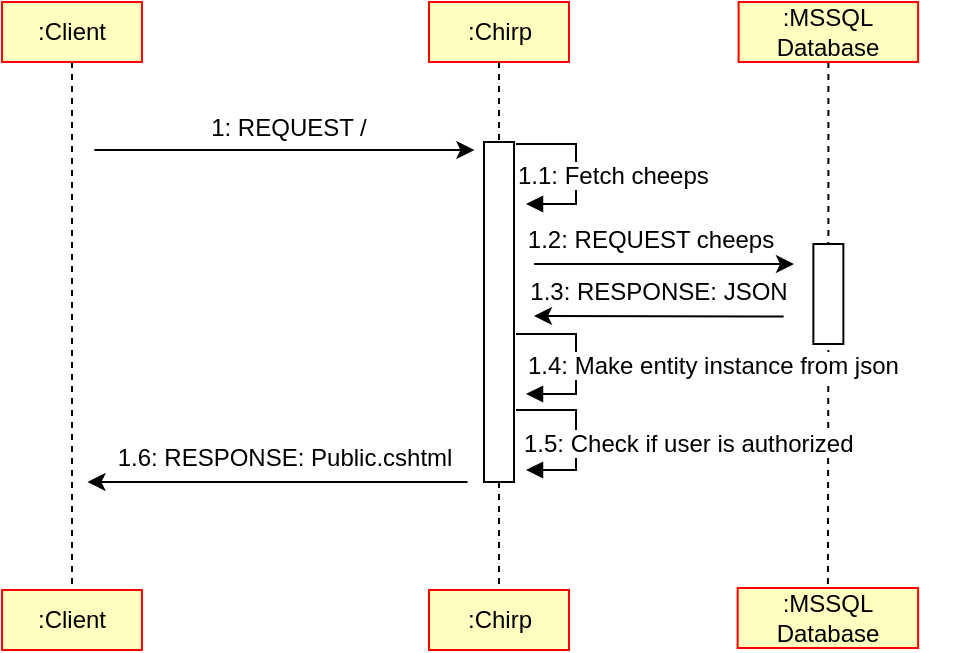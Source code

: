 <mxfile version="22.1.11" type="device">
  <diagram name="Side-1" id="Of4cBsXAWJ89yzBINzGi">
    <mxGraphModel dx="1002" dy="535" grid="1" gridSize="10" guides="1" tooltips="1" connect="1" arrows="1" fold="1" page="1" pageScale="1" pageWidth="827" pageHeight="1169" math="0" shadow="0">
      <root>
        <mxCell id="0" />
        <mxCell id="1" parent="0" />
        <mxCell id="HW-5u9f7S994316d8FzE-272" value="" style="edgeStyle=orthogonalEdgeStyle;rounded=0;orthogonalLoop=1;jettySize=auto;html=1;dashed=1;endArrow=none;endFill=0;entryX=0.5;entryY=0;entryDx=0;entryDy=0;" parent="1" source="HW-5u9f7S994316d8FzE-14" target="HW-5u9f7S994316d8FzE-27" edge="1">
          <mxGeometry relative="1" as="geometry">
            <mxPoint x="265" y="40" as="sourcePoint" />
            <mxPoint x="259" y="775" as="targetPoint" />
          </mxGeometry>
        </mxCell>
        <mxCell id="1QEQcxMeBxim5HLmF8gn-18" style="edgeStyle=orthogonalEdgeStyle;rounded=0;orthogonalLoop=1;jettySize=auto;html=1;dashed=1;endArrow=none;endFill=0;" parent="1" source="HW-5u9f7S994316d8FzE-56" target="HW-5u9f7S994316d8FzE-80" edge="1">
          <mxGeometry relative="1" as="geometry" />
        </mxCell>
        <mxCell id="HW-5u9f7S994316d8FzE-143" value="1.3: RESPONSE: JSON" style="text;html=1;align=center;verticalAlign=middle;resizable=0;points=[];autosize=1;strokeColor=none;fillColor=none;" parent="1" vertex="1">
          <mxGeometry x="477" y="410" width="150" height="30" as="geometry" />
        </mxCell>
        <mxCell id="HW-5u9f7S994316d8FzE-14" value=":Client" style="rounded=0;whiteSpace=wrap;html=1;arcSize=40;fontColor=#000000;fillColor=#ffffc0;strokeColor=#ff0000;" parent="1" vertex="1">
          <mxGeometry x="224" y="280" width="70" height="30" as="geometry" />
        </mxCell>
        <mxCell id="HW-5u9f7S994316d8FzE-17" value=":Chirp" style="rounded=0;whiteSpace=wrap;html=1;arcSize=40;fontColor=#000000;fillColor=#ffffc0;strokeColor=#ff0000;" parent="1" vertex="1">
          <mxGeometry x="437.5" y="280" width="70" height="30" as="geometry" />
        </mxCell>
        <mxCell id="HW-5u9f7S994316d8FzE-18" value=":Chirp" style="rounded=0;whiteSpace=wrap;html=1;arcSize=40;fontColor=#000000;fillColor=#ffffc0;strokeColor=#ff0000;" parent="1" vertex="1">
          <mxGeometry x="437.5" y="574" width="70" height="30" as="geometry" />
        </mxCell>
        <mxCell id="HW-5u9f7S994316d8FzE-27" value=":Client" style="rounded=0;whiteSpace=wrap;html=1;arcSize=40;fontColor=#000000;fillColor=#ffffc0;strokeColor=#ff0000;" parent="1" vertex="1">
          <mxGeometry x="224" y="574" width="70" height="30" as="geometry" />
        </mxCell>
        <mxCell id="HW-5u9f7S994316d8FzE-56" value=":MSSQL Database" style="rounded=0;whiteSpace=wrap;html=1;arcSize=40;fontColor=#000000;fillColor=#ffffc0;strokeColor=#ff0000;" parent="1" vertex="1">
          <mxGeometry x="592.31" y="280" width="89.75" height="30" as="geometry" />
        </mxCell>
        <mxCell id="HW-5u9f7S994316d8FzE-59" value="" style="edgeStyle=orthogonalEdgeStyle;rounded=0;orthogonalLoop=1;jettySize=auto;html=1;entryX=0.5;entryY=0;entryDx=0;entryDy=0;dashed=1;endArrow=none;endFill=0;exitX=0.5;exitY=1;exitDx=0;exitDy=0;" parent="1" source="HW-5u9f7S994316d8FzE-397" target="HW-5u9f7S994316d8FzE-18" edge="1">
          <mxGeometry relative="1" as="geometry">
            <mxPoint x="472.5" y="546" as="sourcePoint" />
            <mxPoint x="472.5" y="739" as="targetPoint" />
          </mxGeometry>
        </mxCell>
        <mxCell id="HW-5u9f7S994316d8FzE-62" value="" style="edgeStyle=orthogonalEdgeStyle;rounded=0;orthogonalLoop=1;jettySize=auto;html=1;entryX=0.5;entryY=0;entryDx=0;entryDy=0;dashed=1;endArrow=none;endFill=0;" parent="1" source="HW-5u9f7S994316d8FzE-17" edge="1">
          <mxGeometry relative="1" as="geometry">
            <mxPoint x="473" y="110" as="sourcePoint" />
            <mxPoint x="472.5" y="352" as="targetPoint" />
          </mxGeometry>
        </mxCell>
        <mxCell id="HW-5u9f7S994316d8FzE-64" value="1.6: RESPONSE: Public.cshtml" style="text;html=1;align=center;verticalAlign=middle;resizable=0;points=[];autosize=1;strokeColor=none;fillColor=none;" parent="1" vertex="1">
          <mxGeometry x="269.75" y="493" width="190" height="30" as="geometry" />
        </mxCell>
        <mxCell id="HW-5u9f7S994316d8FzE-66" value="" style="endArrow=classic;html=1;rounded=0;" parent="1" edge="1">
          <mxGeometry width="50" height="50" relative="1" as="geometry">
            <mxPoint x="456.75" y="520" as="sourcePoint" />
            <mxPoint x="266.75" y="520" as="targetPoint" />
            <Array as="points" />
          </mxGeometry>
        </mxCell>
        <mxCell id="HW-5u9f7S994316d8FzE-80" value=":MSSQL Database" style="rounded=0;whiteSpace=wrap;html=1;arcSize=40;fontColor=#000000;fillColor=#ffffc0;strokeColor=#ff0000;" parent="1" vertex="1">
          <mxGeometry x="591.81" y="573" width="90.25" height="30" as="geometry" />
        </mxCell>
        <mxCell id="HW-5u9f7S994316d8FzE-123" value="" style="endArrow=classic;html=1;rounded=0;" parent="1" edge="1">
          <mxGeometry width="50" height="50" relative="1" as="geometry">
            <mxPoint x="490" y="411" as="sourcePoint" />
            <mxPoint x="620" y="411" as="targetPoint" />
          </mxGeometry>
        </mxCell>
        <mxCell id="HW-5u9f7S994316d8FzE-126" value="1.2: REQUEST cheeps" style="text;html=1;align=center;verticalAlign=middle;resizable=0;points=[];autosize=1;strokeColor=none;fillColor=none;" parent="1" vertex="1">
          <mxGeometry x="473" y="384" width="150" height="30" as="geometry" />
        </mxCell>
        <mxCell id="HW-5u9f7S994316d8FzE-137" value="" style="rounded=0;whiteSpace=wrap;html=1;" parent="1" vertex="1">
          <mxGeometry x="629.68" y="401" width="15" height="50" as="geometry" />
        </mxCell>
        <mxCell id="HW-5u9f7S994316d8FzE-142" value="" style="endArrow=classic;html=1;rounded=0;" parent="1" edge="1">
          <mxGeometry width="50" height="50" relative="1" as="geometry">
            <mxPoint x="614.8" y="437.25" as="sourcePoint" />
            <mxPoint x="490" y="437" as="targetPoint" />
          </mxGeometry>
        </mxCell>
        <mxCell id="HW-5u9f7S994316d8FzE-395" value="" style="endArrow=classic;html=1;rounded=0;" parent="1" edge="1">
          <mxGeometry width="50" height="50" relative="1" as="geometry">
            <mxPoint x="270.19" y="354" as="sourcePoint" />
            <mxPoint x="460.19" y="354" as="targetPoint" />
            <Array as="points" />
          </mxGeometry>
        </mxCell>
        <mxCell id="HW-5u9f7S994316d8FzE-396" value="1: REQUEST /" style="text;html=1;align=center;verticalAlign=middle;resizable=0;points=[];autosize=1;strokeColor=none;fillColor=none;" parent="1" vertex="1">
          <mxGeometry x="317" y="328" width="100" height="30" as="geometry" />
        </mxCell>
        <mxCell id="HW-5u9f7S994316d8FzE-397" value="" style="rounded=0;whiteSpace=wrap;html=1;" parent="1" vertex="1">
          <mxGeometry x="465" y="350" width="15" height="170" as="geometry" />
        </mxCell>
        <mxCell id="1QEQcxMeBxim5HLmF8gn-13" value="" style="html=1;align=left;spacingLeft=2;endArrow=block;rounded=0;edgeStyle=orthogonalEdgeStyle;curved=0;rounded=0;" parent="1" edge="1">
          <mxGeometry relative="1" as="geometry">
            <mxPoint x="481" y="446" as="sourcePoint" />
            <Array as="points">
              <mxPoint x="511" y="476" />
            </Array>
            <mxPoint x="486" y="476" as="targetPoint" />
          </mxGeometry>
        </mxCell>
        <mxCell id="1QEQcxMeBxim5HLmF8gn-16" value="&lt;span style=&quot;color: rgb(0, 0, 0); font-family: Helvetica; font-size: 12px; font-style: normal; font-variant-ligatures: normal; font-variant-caps: normal; font-weight: 400; letter-spacing: normal; orphans: 2; text-align: center; text-indent: 0px; text-transform: none; widows: 2; word-spacing: 0px; -webkit-text-stroke-width: 0px; background-color: rgb(255, 255, 255); text-decoration-thickness: initial; text-decoration-style: initial; text-decoration-color: initial; float: none; display: inline !important;&quot;&gt;1.4: Make entity instance&amp;nbsp;from json&lt;/span&gt;" style="text;whiteSpace=wrap;html=1;" parent="1" vertex="1">
          <mxGeometry x="485" y="448" width="220" height="40" as="geometry" />
        </mxCell>
        <mxCell id="1QEQcxMeBxim5HLmF8gn-21" value="" style="html=1;align=left;spacingLeft=2;endArrow=block;rounded=0;edgeStyle=orthogonalEdgeStyle;curved=0;rounded=0;" parent="1" edge="1">
          <mxGeometry relative="1" as="geometry">
            <mxPoint x="481" y="484" as="sourcePoint" />
            <Array as="points">
              <mxPoint x="511" y="514" />
            </Array>
            <mxPoint x="486" y="514" as="targetPoint" />
          </mxGeometry>
        </mxCell>
        <mxCell id="1QEQcxMeBxim5HLmF8gn-22" value="&lt;span style=&quot;color: rgb(0, 0, 0); font-family: Helvetica; font-size: 12px; font-style: normal; font-variant-ligatures: normal; font-variant-caps: normal; font-weight: 400; letter-spacing: normal; orphans: 2; text-align: center; text-indent: 0px; text-transform: none; widows: 2; word-spacing: 0px; -webkit-text-stroke-width: 0px; background-color: rgb(255, 255, 255); text-decoration-thickness: initial; text-decoration-style: initial; text-decoration-color: initial; float: none; display: inline !important;&quot;&gt;1.5: Check if user is authorized&lt;/span&gt;" style="text;whiteSpace=wrap;html=1;" parent="1" vertex="1">
          <mxGeometry x="483" y="487" width="220" height="40" as="geometry" />
        </mxCell>
        <mxCell id="1QEQcxMeBxim5HLmF8gn-27" value="" style="html=1;align=left;spacingLeft=2;endArrow=block;rounded=0;edgeStyle=orthogonalEdgeStyle;curved=0;rounded=0;" parent="1" edge="1">
          <mxGeometry relative="1" as="geometry">
            <mxPoint x="481" y="351" as="sourcePoint" />
            <Array as="points">
              <mxPoint x="511" y="381" />
            </Array>
            <mxPoint x="486" y="381" as="targetPoint" />
          </mxGeometry>
        </mxCell>
        <mxCell id="1QEQcxMeBxim5HLmF8gn-28" value="&lt;span style=&quot;color: rgb(0, 0, 0); font-family: Helvetica; font-size: 12px; font-style: normal; font-variant-ligatures: normal; font-variant-caps: normal; font-weight: 400; letter-spacing: normal; orphans: 2; text-align: center; text-indent: 0px; text-transform: none; widows: 2; word-spacing: 0px; -webkit-text-stroke-width: 0px; background-color: rgb(255, 255, 255); text-decoration-thickness: initial; text-decoration-style: initial; text-decoration-color: initial; float: none; display: inline !important;&quot;&gt;1.1: Fetch cheeps&lt;/span&gt;" style="text;whiteSpace=wrap;html=1;" parent="1" vertex="1">
          <mxGeometry x="480" y="353" width="220" height="40" as="geometry" />
        </mxCell>
      </root>
    </mxGraphModel>
  </diagram>
</mxfile>
